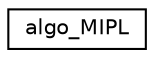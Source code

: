 digraph "Graphe hiérarchique des classes"
{
  edge [fontname="Helvetica",fontsize="10",labelfontname="Helvetica",labelfontsize="10"];
  node [fontname="Helvetica",fontsize="10",shape=record];
  rankdir="LR";
  Node0 [label="algo_MIPL",height=0.2,width=0.4,color="black", fillcolor="white", style="filled",URL="$classalgo___m_i_p_l.html",tooltip="Classe de stockage pour l&#39;utilisation de l&#39;algorithme IPL (Itération Par Ligne) "];
}
